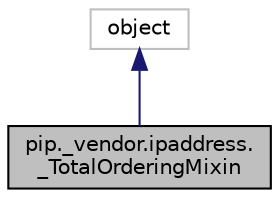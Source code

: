 digraph "pip._vendor.ipaddress._TotalOrderingMixin"
{
  edge [fontname="Helvetica",fontsize="10",labelfontname="Helvetica",labelfontsize="10"];
  node [fontname="Helvetica",fontsize="10",shape=record];
  Node11 [label="pip._vendor.ipaddress.\l_TotalOrderingMixin",height=0.2,width=0.4,color="black", fillcolor="grey75", style="filled", fontcolor="black"];
  Node12 -> Node11 [dir="back",color="midnightblue",fontsize="10",style="solid",fontname="Helvetica"];
  Node12 [label="object",height=0.2,width=0.4,color="grey75", fillcolor="white", style="filled"];
}
